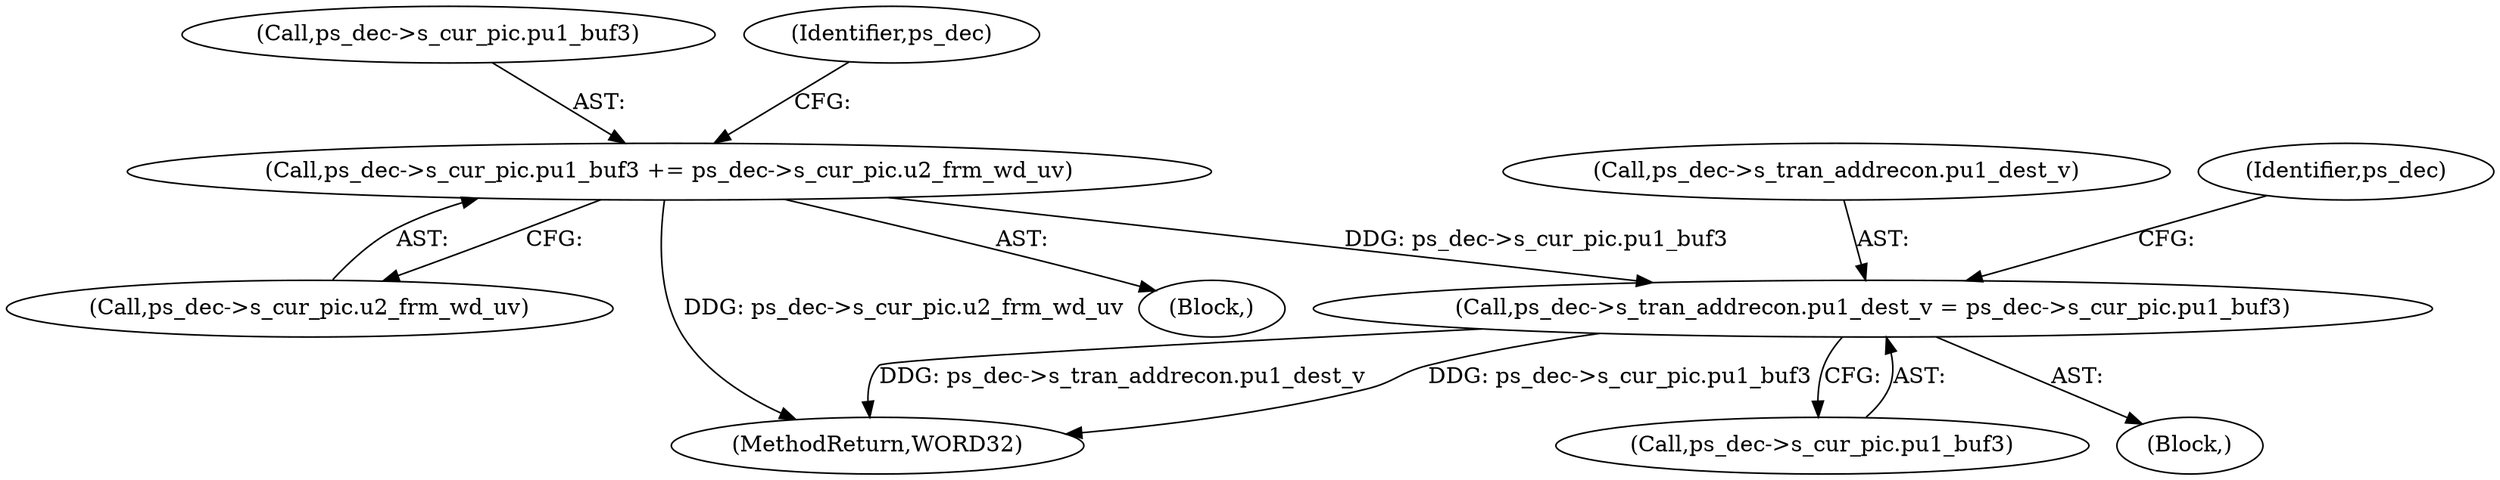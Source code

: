 digraph "0_Android_f634481e940421020e52f511c1fb34aac1db4b2f@pointer" {
"1001818" [label="(Call,ps_dec->s_tran_addrecon.pu1_dest_v = ps_dec->s_cur_pic.pu1_buf3)"];
"1001274" [label="(Call,ps_dec->s_cur_pic.pu1_buf3 += ps_dec->s_cur_pic.u2_frm_wd_uv)"];
"1001737" [label="(Block,)"];
"1001819" [label="(Call,ps_dec->s_tran_addrecon.pu1_dest_v)"];
"1001818" [label="(Call,ps_dec->s_tran_addrecon.pu1_dest_v = ps_dec->s_cur_pic.pu1_buf3)"];
"1001248" [label="(Block,)"];
"1001832" [label="(Identifier,ps_dec)"];
"1001280" [label="(Call,ps_dec->s_cur_pic.u2_frm_wd_uv)"];
"1001274" [label="(Call,ps_dec->s_cur_pic.pu1_buf3 += ps_dec->s_cur_pic.u2_frm_wd_uv)"];
"1001275" [label="(Call,ps_dec->s_cur_pic.pu1_buf3)"];
"1001288" [label="(Identifier,ps_dec)"];
"1002154" [label="(MethodReturn,WORD32)"];
"1001824" [label="(Call,ps_dec->s_cur_pic.pu1_buf3)"];
"1001818" -> "1001737"  [label="AST: "];
"1001818" -> "1001824"  [label="CFG: "];
"1001819" -> "1001818"  [label="AST: "];
"1001824" -> "1001818"  [label="AST: "];
"1001832" -> "1001818"  [label="CFG: "];
"1001818" -> "1002154"  [label="DDG: ps_dec->s_tran_addrecon.pu1_dest_v"];
"1001818" -> "1002154"  [label="DDG: ps_dec->s_cur_pic.pu1_buf3"];
"1001274" -> "1001818"  [label="DDG: ps_dec->s_cur_pic.pu1_buf3"];
"1001274" -> "1001248"  [label="AST: "];
"1001274" -> "1001280"  [label="CFG: "];
"1001275" -> "1001274"  [label="AST: "];
"1001280" -> "1001274"  [label="AST: "];
"1001288" -> "1001274"  [label="CFG: "];
"1001274" -> "1002154"  [label="DDG: ps_dec->s_cur_pic.u2_frm_wd_uv"];
}
